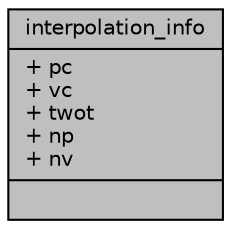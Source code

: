 digraph "interpolation_info"
{
 // INTERACTIVE_SVG=YES
  edge [fontname="Helvetica",fontsize="10",labelfontname="Helvetica",labelfontsize="10"];
  node [fontname="Helvetica",fontsize="10",shape=record];
  Node1 [label="{interpolation_info\n|+ pc\l+ vc\l+ twot\l+ np\l+ nv\l|}",height=0.2,width=0.4,color="black", fillcolor="grey75", style="filled", fontcolor="black"];
}
